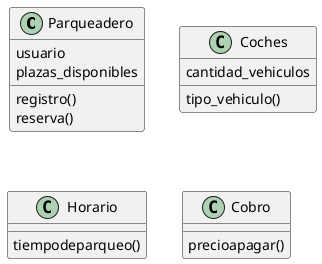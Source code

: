 @startuml

class Parqueadero{
usuario
plazas_disponibles
registro()
reserva()
}

class Coches{
cantidad_vehiculos
tipo_vehiculo()
}

class Horario{
tiempodeparqueo()
}

class Cobro{
precioapagar()
}

@enduml

Parqueadero *-- Coches
Coches *-- Horario
Coches <|-- Cobro
Horario <|-- Cobro
